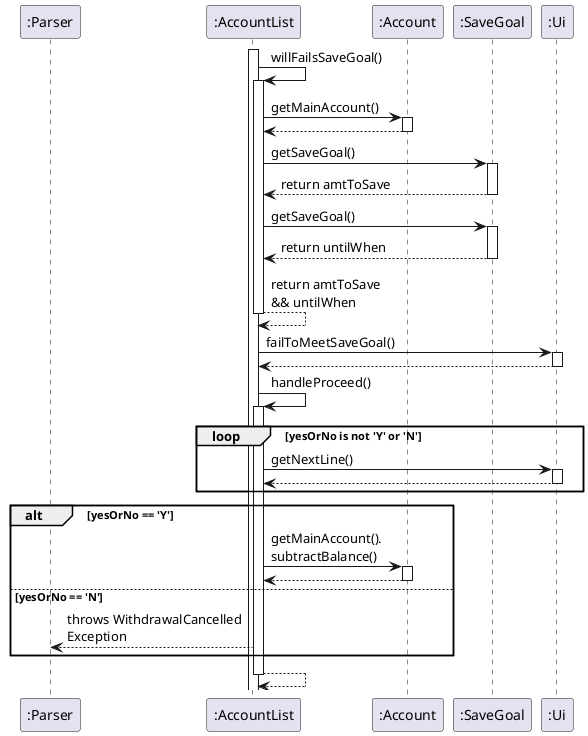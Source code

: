 @startuml FailSaveGoalCase
participant ":Parser"
participant ":AccountList"
participant ":Account"
participant ":SaveGoal"
participant ":Ui"
activate ":AccountList"
":AccountList" -> ":AccountList":willFailsSaveGoal()
activate ":AccountList"
":AccountList" -> ":Account":getMainAccount()
activate ":Account"
":Account" --> ":AccountList"
deactivate ":Account"
":AccountList" -> ":SaveGoal":getSaveGoal()
activate ":SaveGoal"
":SaveGoal" --> ":AccountList":return amtToSave
deactivate ":SaveGoal"
":AccountList" -> ":SaveGoal":getSaveGoal()
activate ":SaveGoal"
":SaveGoal" --> ":AccountList":return untilWhen
deactivate ":SaveGoal"
":AccountList" --> ":AccountList":return amtToSave\n&& untilWhen
deactivate ":AccountList"
":AccountList" -> ":Ui":failToMeetSaveGoal()
activate ":Ui"
":Ui" --> ":AccountList"
deactivate ":Ui"
":AccountList" -> ":AccountList":handleProceed()
activate ":AccountList"
loop yesOrNo is not 'Y' or 'N'
":AccountList" -> ":Ui":getNextLine()
activate ":Ui"
":Ui" --> ":AccountList"
deactivate ":Ui"
end
alt yesOrNo == 'Y'
":AccountList" -> ":Account":getMainAccount().\nsubtractBalance()
activate ":Account"
":Account" --> ":AccountList"
deactivate ":Account"
else yesOrNo == 'N'
":AccountList" --> ":Parser":throws WithdrawalCancelled\nException
end
":AccountList" --> ":AccountList"
deactivate ":AccountList"
@enduml